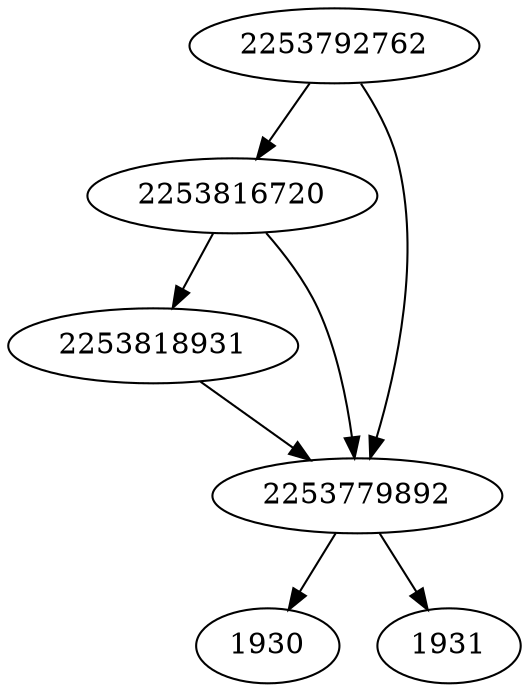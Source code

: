 strict digraph  {
1930;
1931;
2253816720;
2253818931;
2253779892;
2253792762;
2253816720 -> 2253779892;
2253816720 -> 2253818931;
2253818931 -> 2253779892;
2253779892 -> 1930;
2253779892 -> 1931;
2253792762 -> 2253779892;
2253792762 -> 2253816720;
}
